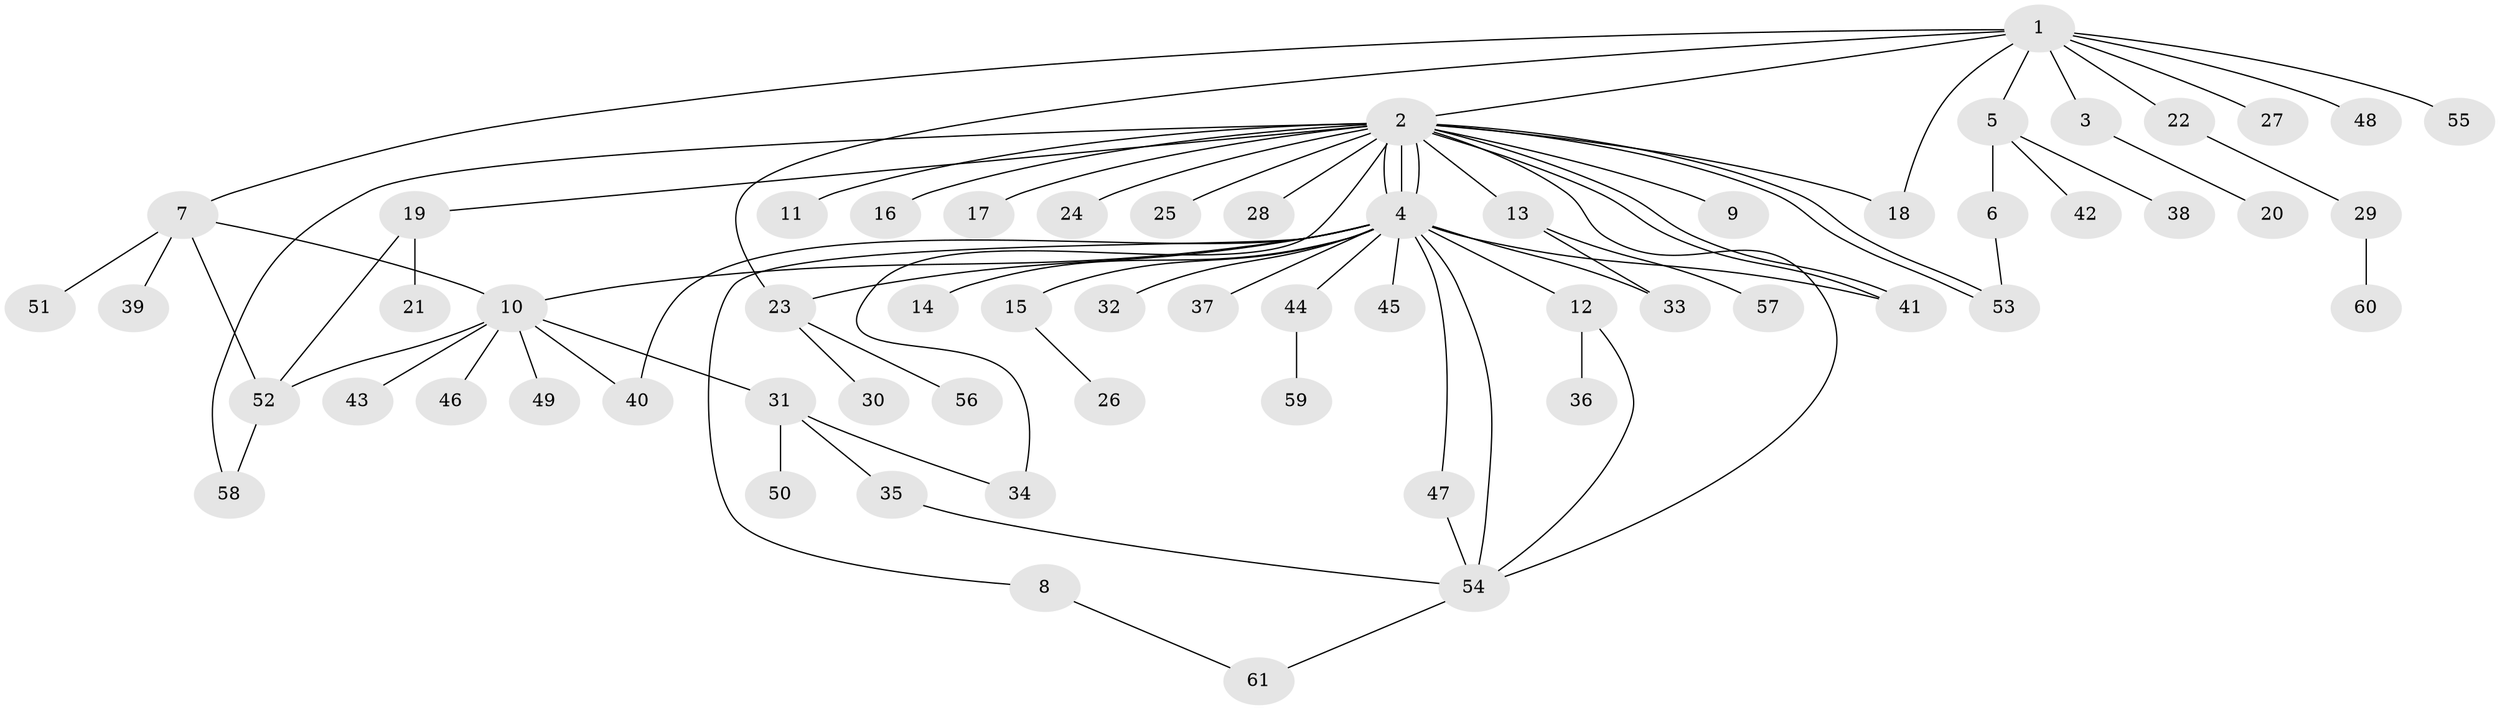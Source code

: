 // coarse degree distribution, {9: 0.021739130434782608, 20: 0.021739130434782608, 1: 0.5, 17: 0.021739130434782608, 3: 0.10869565217391304, 2: 0.2391304347826087, 4: 0.043478260869565216, 7: 0.021739130434782608, 5: 0.021739130434782608}
// Generated by graph-tools (version 1.1) at 2025/23/03/03/25 07:23:49]
// undirected, 61 vertices, 80 edges
graph export_dot {
graph [start="1"]
  node [color=gray90,style=filled];
  1;
  2;
  3;
  4;
  5;
  6;
  7;
  8;
  9;
  10;
  11;
  12;
  13;
  14;
  15;
  16;
  17;
  18;
  19;
  20;
  21;
  22;
  23;
  24;
  25;
  26;
  27;
  28;
  29;
  30;
  31;
  32;
  33;
  34;
  35;
  36;
  37;
  38;
  39;
  40;
  41;
  42;
  43;
  44;
  45;
  46;
  47;
  48;
  49;
  50;
  51;
  52;
  53;
  54;
  55;
  56;
  57;
  58;
  59;
  60;
  61;
  1 -- 2;
  1 -- 3;
  1 -- 5;
  1 -- 7;
  1 -- 18;
  1 -- 22;
  1 -- 23;
  1 -- 27;
  1 -- 48;
  1 -- 55;
  2 -- 4;
  2 -- 4;
  2 -- 4;
  2 -- 9;
  2 -- 11;
  2 -- 13;
  2 -- 16;
  2 -- 17;
  2 -- 18;
  2 -- 19;
  2 -- 24;
  2 -- 25;
  2 -- 28;
  2 -- 34;
  2 -- 41;
  2 -- 41;
  2 -- 53;
  2 -- 53;
  2 -- 54;
  2 -- 58;
  3 -- 20;
  4 -- 8;
  4 -- 10;
  4 -- 12;
  4 -- 14;
  4 -- 15;
  4 -- 23;
  4 -- 32;
  4 -- 33;
  4 -- 37;
  4 -- 40;
  4 -- 41;
  4 -- 44;
  4 -- 45;
  4 -- 47;
  4 -- 54;
  5 -- 6;
  5 -- 38;
  5 -- 42;
  6 -- 53;
  7 -- 10;
  7 -- 39;
  7 -- 51;
  7 -- 52;
  8 -- 61;
  10 -- 31;
  10 -- 40;
  10 -- 43;
  10 -- 46;
  10 -- 49;
  10 -- 52;
  12 -- 36;
  12 -- 54;
  13 -- 33;
  13 -- 57;
  15 -- 26;
  19 -- 21;
  19 -- 52;
  22 -- 29;
  23 -- 30;
  23 -- 56;
  29 -- 60;
  31 -- 34;
  31 -- 35;
  31 -- 50;
  35 -- 54;
  44 -- 59;
  47 -- 54;
  52 -- 58;
  54 -- 61;
}
